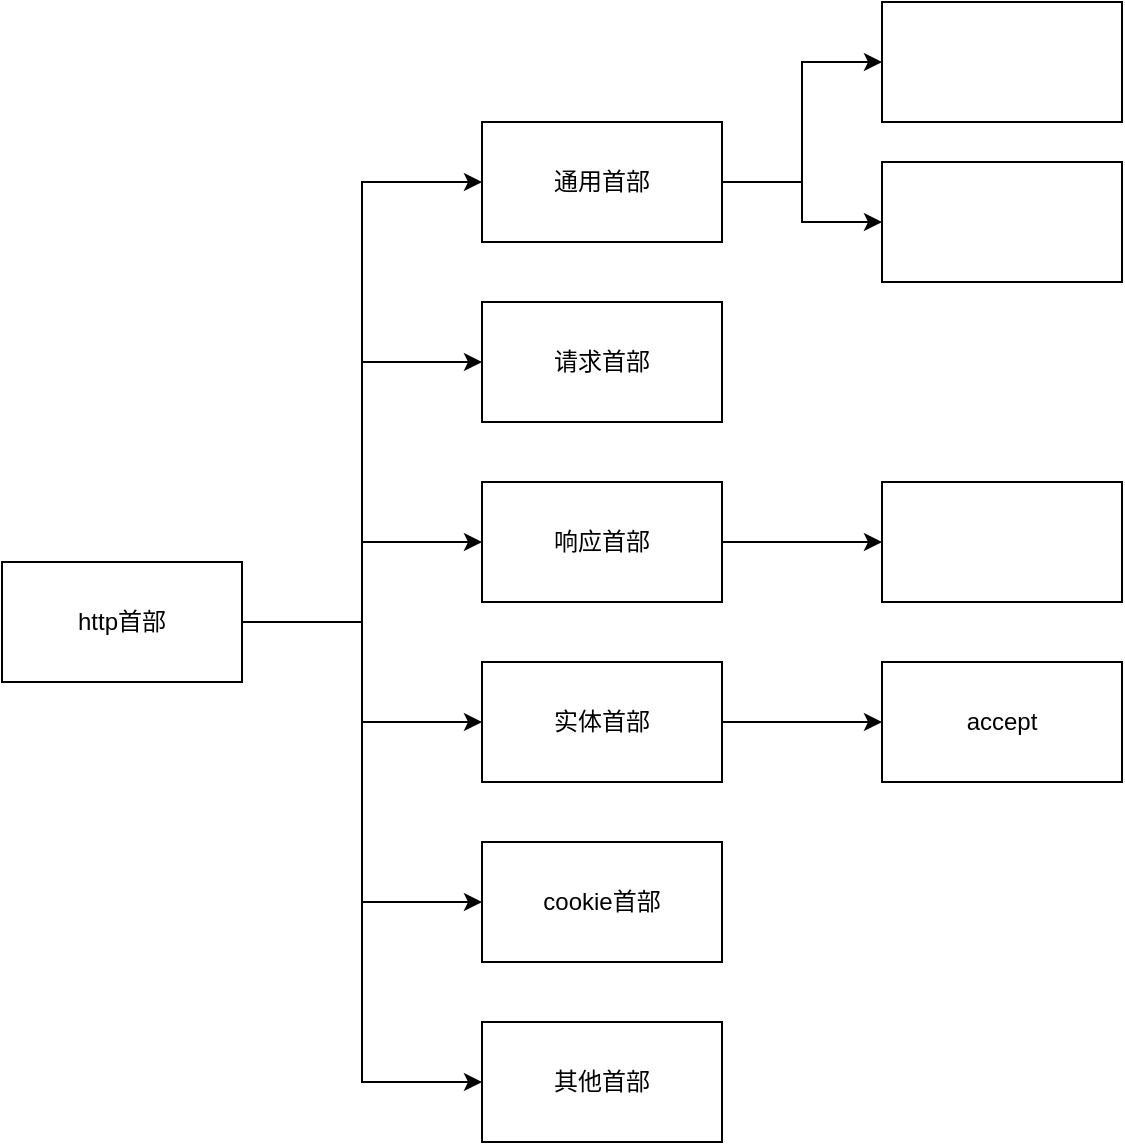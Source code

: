 <mxfile version="16.6.1" type="github">
  <diagram id="rW2sfNHs_H75Ewt_YXq0" name="Page-1">
    <mxGraphModel dx="1053" dy="564" grid="1" gridSize="10" guides="1" tooltips="1" connect="1" arrows="1" fold="1" page="1" pageScale="1" pageWidth="827" pageHeight="1169" math="0" shadow="0">
      <root>
        <mxCell id="0" />
        <mxCell id="1" parent="0" />
        <mxCell id="Wy4MB-wMTk7PPI_UE0P6-3" style="edgeStyle=orthogonalEdgeStyle;rounded=0;orthogonalLoop=1;jettySize=auto;html=1;entryX=0;entryY=0.5;entryDx=0;entryDy=0;" edge="1" parent="1" source="Wy4MB-wMTk7PPI_UE0P6-1" target="Wy4MB-wMTk7PPI_UE0P6-2">
          <mxGeometry relative="1" as="geometry" />
        </mxCell>
        <mxCell id="Wy4MB-wMTk7PPI_UE0P6-5" style="edgeStyle=orthogonalEdgeStyle;rounded=0;orthogonalLoop=1;jettySize=auto;html=1;entryX=0;entryY=0.5;entryDx=0;entryDy=0;" edge="1" parent="1" source="Wy4MB-wMTk7PPI_UE0P6-1" target="Wy4MB-wMTk7PPI_UE0P6-4">
          <mxGeometry relative="1" as="geometry" />
        </mxCell>
        <mxCell id="Wy4MB-wMTk7PPI_UE0P6-9" style="edgeStyle=orthogonalEdgeStyle;rounded=0;orthogonalLoop=1;jettySize=auto;html=1;entryX=0;entryY=0.5;entryDx=0;entryDy=0;" edge="1" parent="1" source="Wy4MB-wMTk7PPI_UE0P6-1" target="Wy4MB-wMTk7PPI_UE0P6-7">
          <mxGeometry relative="1" as="geometry" />
        </mxCell>
        <mxCell id="Wy4MB-wMTk7PPI_UE0P6-10" style="edgeStyle=orthogonalEdgeStyle;rounded=0;orthogonalLoop=1;jettySize=auto;html=1;entryX=0;entryY=0.5;entryDx=0;entryDy=0;" edge="1" parent="1" source="Wy4MB-wMTk7PPI_UE0P6-1" target="Wy4MB-wMTk7PPI_UE0P6-8">
          <mxGeometry relative="1" as="geometry" />
        </mxCell>
        <mxCell id="Wy4MB-wMTk7PPI_UE0P6-12" style="edgeStyle=orthogonalEdgeStyle;rounded=0;orthogonalLoop=1;jettySize=auto;html=1;entryX=0;entryY=0.5;entryDx=0;entryDy=0;" edge="1" parent="1" source="Wy4MB-wMTk7PPI_UE0P6-1" target="Wy4MB-wMTk7PPI_UE0P6-11">
          <mxGeometry relative="1" as="geometry" />
        </mxCell>
        <mxCell id="Wy4MB-wMTk7PPI_UE0P6-19" style="edgeStyle=orthogonalEdgeStyle;rounded=0;orthogonalLoop=1;jettySize=auto;html=1;entryX=0;entryY=0.5;entryDx=0;entryDy=0;" edge="1" parent="1" source="Wy4MB-wMTk7PPI_UE0P6-1" target="Wy4MB-wMTk7PPI_UE0P6-18">
          <mxGeometry relative="1" as="geometry" />
        </mxCell>
        <mxCell id="Wy4MB-wMTk7PPI_UE0P6-1" value="http首部" style="rounded=0;whiteSpace=wrap;html=1;" vertex="1" parent="1">
          <mxGeometry x="40" y="410" width="120" height="60" as="geometry" />
        </mxCell>
        <mxCell id="Wy4MB-wMTk7PPI_UE0P6-14" style="edgeStyle=orthogonalEdgeStyle;rounded=0;orthogonalLoop=1;jettySize=auto;html=1;entryX=0;entryY=0.5;entryDx=0;entryDy=0;" edge="1" parent="1" source="Wy4MB-wMTk7PPI_UE0P6-2" target="Wy4MB-wMTk7PPI_UE0P6-13">
          <mxGeometry relative="1" as="geometry" />
        </mxCell>
        <mxCell id="Wy4MB-wMTk7PPI_UE0P6-17" style="edgeStyle=orthogonalEdgeStyle;rounded=0;orthogonalLoop=1;jettySize=auto;html=1;entryX=0;entryY=0.5;entryDx=0;entryDy=0;" edge="1" parent="1" source="Wy4MB-wMTk7PPI_UE0P6-2" target="Wy4MB-wMTk7PPI_UE0P6-15">
          <mxGeometry relative="1" as="geometry" />
        </mxCell>
        <mxCell id="Wy4MB-wMTk7PPI_UE0P6-2" value="通用首部" style="whiteSpace=wrap;html=1;" vertex="1" parent="1">
          <mxGeometry x="280" y="190" width="120" height="60" as="geometry" />
        </mxCell>
        <mxCell id="Wy4MB-wMTk7PPI_UE0P6-4" value="请求首部" style="whiteSpace=wrap;html=1;" vertex="1" parent="1">
          <mxGeometry x="280" y="280" width="120" height="60" as="geometry" />
        </mxCell>
        <mxCell id="Wy4MB-wMTk7PPI_UE0P6-23" style="edgeStyle=orthogonalEdgeStyle;rounded=0;orthogonalLoop=1;jettySize=auto;html=1;entryX=0;entryY=0.5;entryDx=0;entryDy=0;" edge="1" parent="1" source="Wy4MB-wMTk7PPI_UE0P6-7" target="Wy4MB-wMTk7PPI_UE0P6-22">
          <mxGeometry relative="1" as="geometry" />
        </mxCell>
        <mxCell id="Wy4MB-wMTk7PPI_UE0P6-7" value="响应首部" style="whiteSpace=wrap;html=1;" vertex="1" parent="1">
          <mxGeometry x="280" y="370" width="120" height="60" as="geometry" />
        </mxCell>
        <mxCell id="Wy4MB-wMTk7PPI_UE0P6-21" style="edgeStyle=orthogonalEdgeStyle;rounded=0;orthogonalLoop=1;jettySize=auto;html=1;entryX=0;entryY=0.5;entryDx=0;entryDy=0;" edge="1" parent="1" source="Wy4MB-wMTk7PPI_UE0P6-8" target="Wy4MB-wMTk7PPI_UE0P6-20">
          <mxGeometry relative="1" as="geometry" />
        </mxCell>
        <mxCell id="Wy4MB-wMTk7PPI_UE0P6-8" value="实体首部" style="whiteSpace=wrap;html=1;" vertex="1" parent="1">
          <mxGeometry x="280" y="460" width="120" height="60" as="geometry" />
        </mxCell>
        <mxCell id="Wy4MB-wMTk7PPI_UE0P6-11" value="cookie首部" style="whiteSpace=wrap;html=1;" vertex="1" parent="1">
          <mxGeometry x="280" y="550" width="120" height="60" as="geometry" />
        </mxCell>
        <mxCell id="Wy4MB-wMTk7PPI_UE0P6-13" value="" style="whiteSpace=wrap;html=1;" vertex="1" parent="1">
          <mxGeometry x="480" y="130" width="120" height="60" as="geometry" />
        </mxCell>
        <mxCell id="Wy4MB-wMTk7PPI_UE0P6-15" value="" style="whiteSpace=wrap;html=1;" vertex="1" parent="1">
          <mxGeometry x="480" y="210" width="120" height="60" as="geometry" />
        </mxCell>
        <mxCell id="Wy4MB-wMTk7PPI_UE0P6-18" value="其他首部" style="whiteSpace=wrap;html=1;" vertex="1" parent="1">
          <mxGeometry x="280" y="640" width="120" height="60" as="geometry" />
        </mxCell>
        <mxCell id="Wy4MB-wMTk7PPI_UE0P6-20" value="accept" style="whiteSpace=wrap;html=1;" vertex="1" parent="1">
          <mxGeometry x="480" y="460" width="120" height="60" as="geometry" />
        </mxCell>
        <mxCell id="Wy4MB-wMTk7PPI_UE0P6-22" value="" style="whiteSpace=wrap;html=1;" vertex="1" parent="1">
          <mxGeometry x="480" y="370" width="120" height="60" as="geometry" />
        </mxCell>
      </root>
    </mxGraphModel>
  </diagram>
</mxfile>
